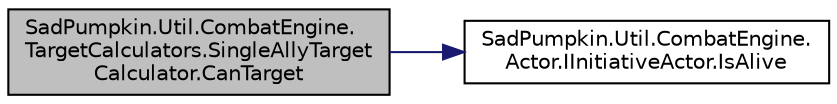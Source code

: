digraph "SadPumpkin.Util.CombatEngine.TargetCalculators.SingleAllyTargetCalculator.CanTarget"
{
 // LATEX_PDF_SIZE
  edge [fontname="Helvetica",fontsize="10",labelfontname="Helvetica",labelfontsize="10"];
  node [fontname="Helvetica",fontsize="10",shape=record];
  rankdir="LR";
  Node1 [label="SadPumpkin.Util.CombatEngine.\lTargetCalculators.SingleAllyTarget\lCalculator.CanTarget",height=0.2,width=0.4,color="black", fillcolor="grey75", style="filled", fontcolor="black",tooltip="Determines if the given Actor is targetable or not."];
  Node1 -> Node2 [color="midnightblue",fontsize="10",style="solid",fontname="Helvetica"];
  Node2 [label="SadPumpkin.Util.CombatEngine.\lActor.IInitiativeActor.IsAlive",height=0.2,width=0.4,color="black", fillcolor="white", style="filled",URL="$interface_sad_pumpkin_1_1_util_1_1_combat_engine_1_1_actor_1_1_i_initiative_actor.html#ae3c3049df0dee98152bb0b335d65f645",tooltip="Is this Actor currently an active combatant."];
}
